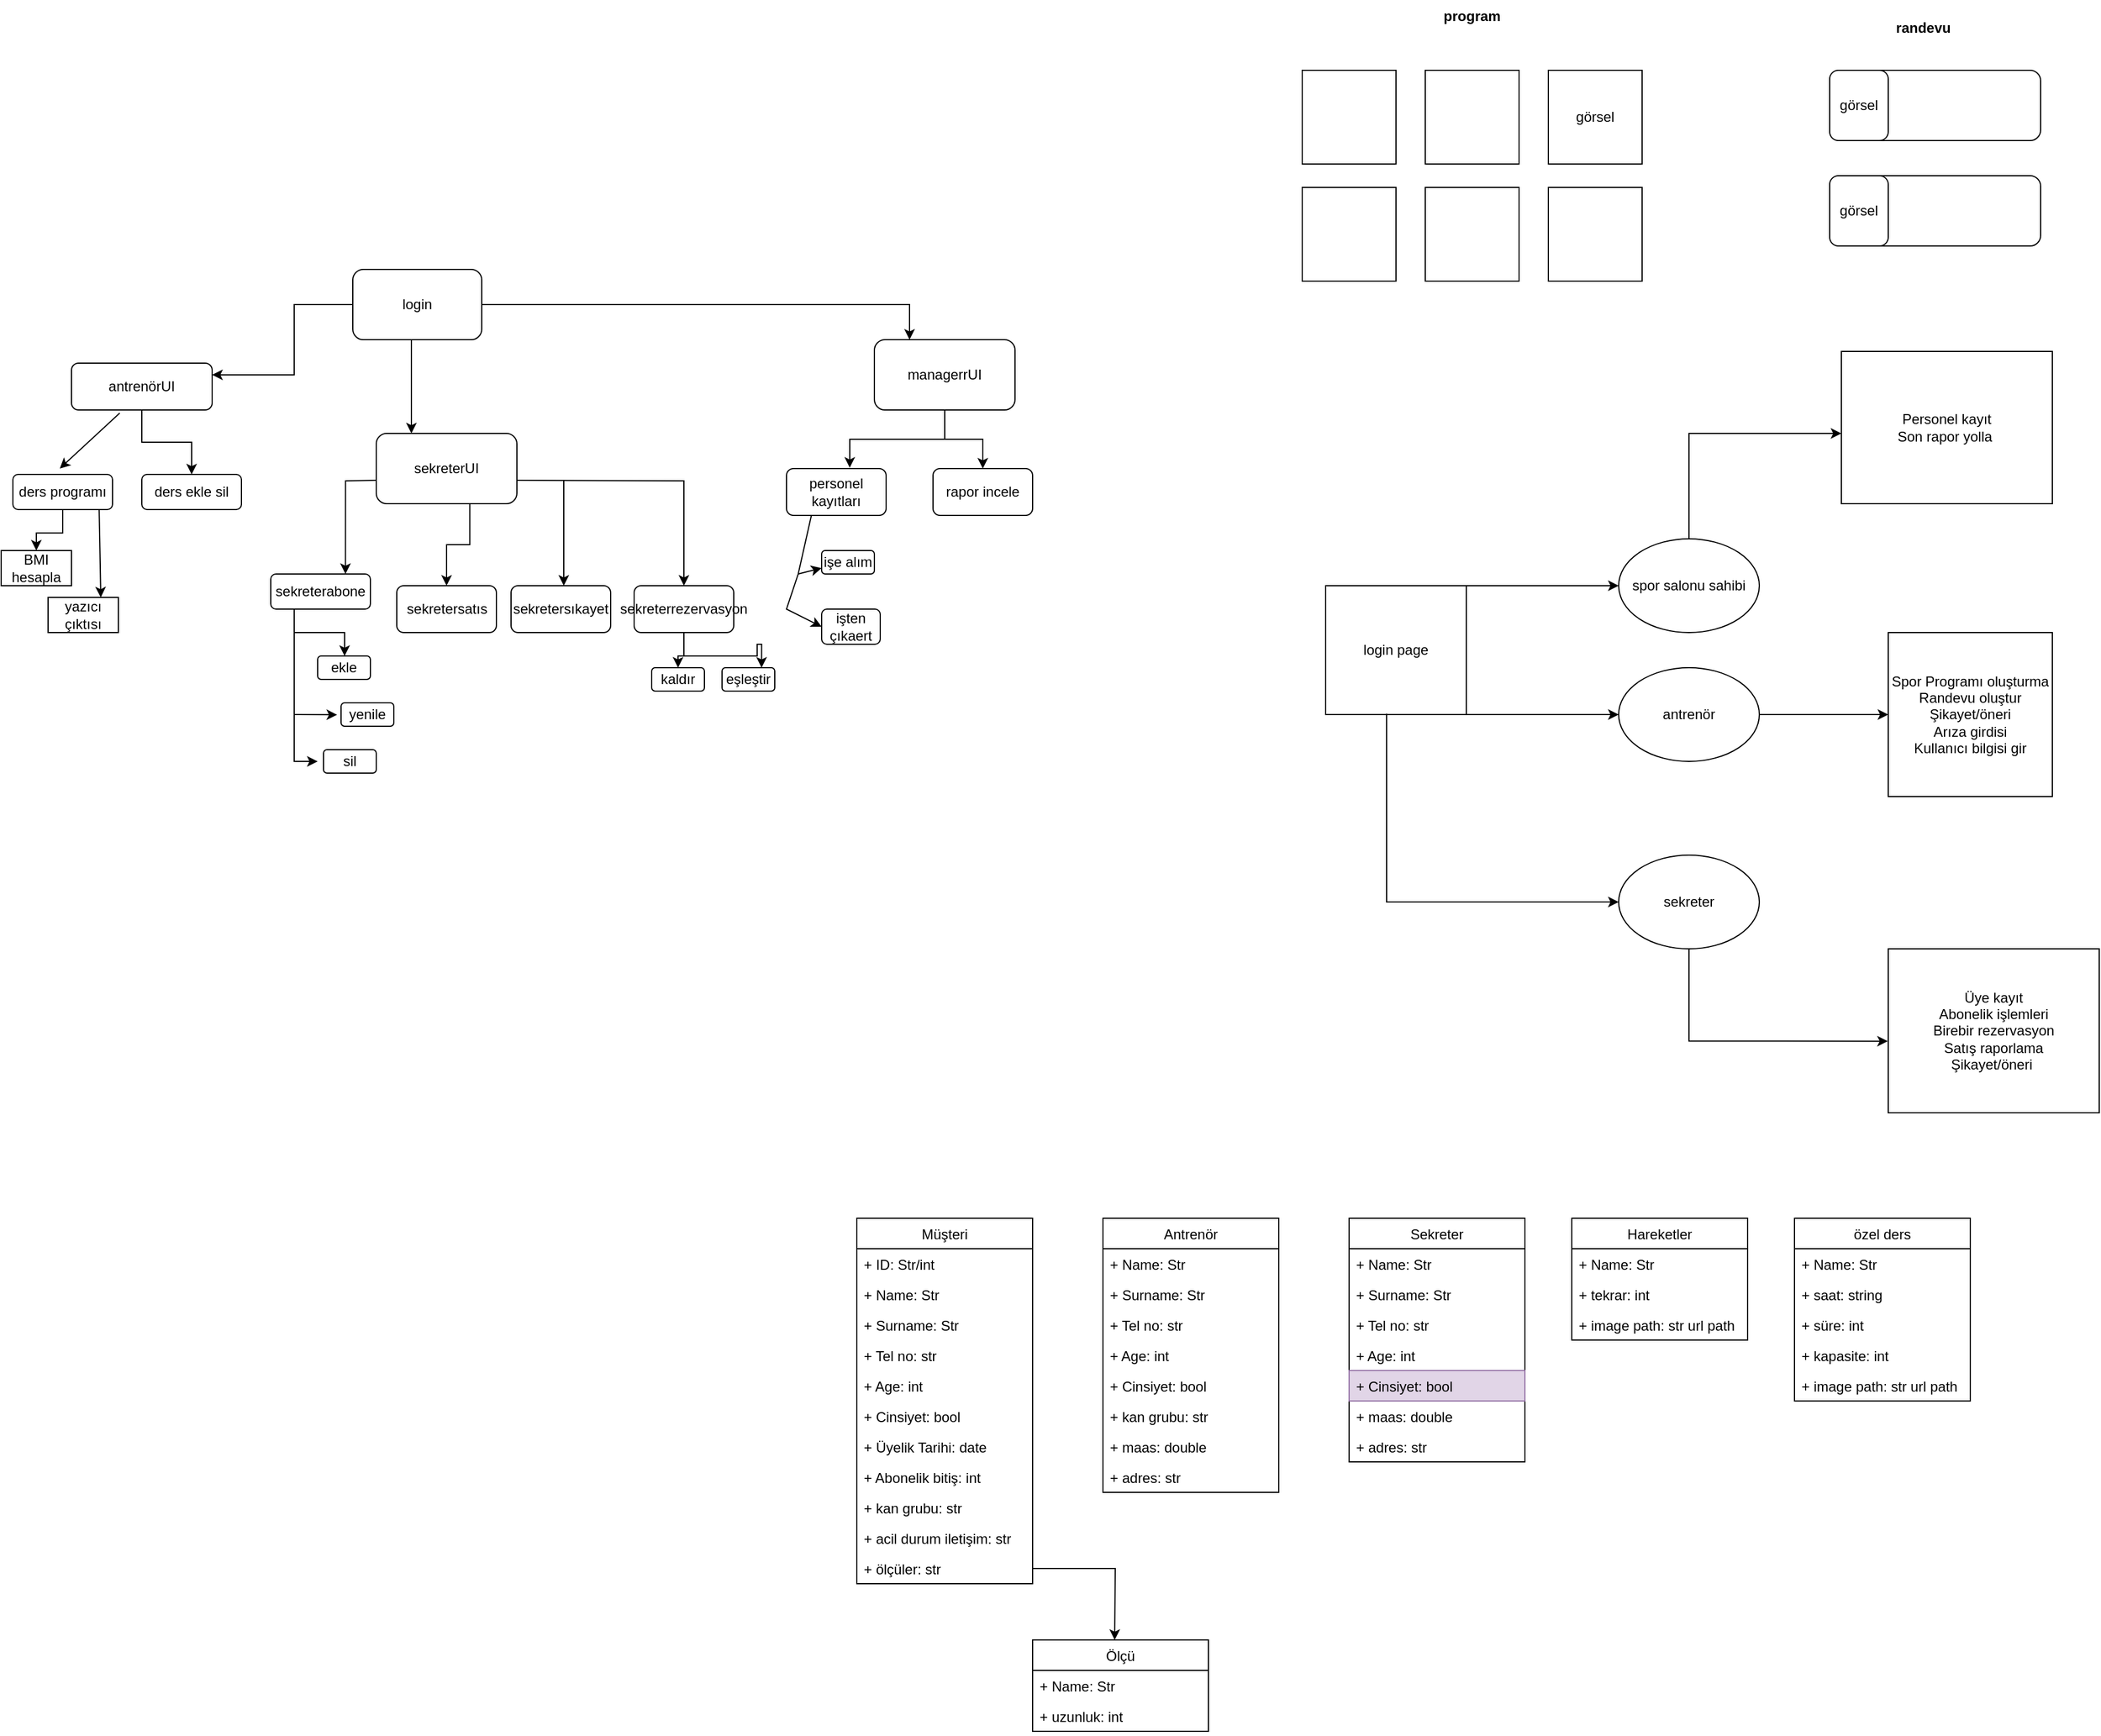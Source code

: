 <mxfile version="21.2.7" type="github">
  <diagram id="NkujWcR8n7Ybek51XI4w" name="Sayfa -1">
    <mxGraphModel dx="1850" dy="941" grid="1" gridSize="10" guides="1" tooltips="1" connect="1" arrows="1" fold="1" page="0" pageScale="1" pageWidth="1654" pageHeight="2336" math="0" shadow="0">
      <root>
        <mxCell id="0" />
        <mxCell id="1" parent="0" />
        <mxCell id="Zs0G0rEq7wxW95QwhWQh-3" style="edgeStyle=orthogonalEdgeStyle;rounded=0;orthogonalLoop=1;jettySize=auto;html=1;" parent="1" source="Zs0G0rEq7wxW95QwhWQh-2" target="Zs0G0rEq7wxW95QwhWQh-4" edge="1">
          <mxGeometry relative="1" as="geometry">
            <mxPoint x="620" y="150" as="targetPoint" />
            <Array as="points">
              <mxPoint x="580" y="150" />
              <mxPoint x="580" y="150" />
            </Array>
          </mxGeometry>
        </mxCell>
        <mxCell id="Zs0G0rEq7wxW95QwhWQh-5" style="edgeStyle=orthogonalEdgeStyle;rounded=0;orthogonalLoop=1;jettySize=auto;html=1;" parent="1" source="Zs0G0rEq7wxW95QwhWQh-2" target="Zs0G0rEq7wxW95QwhWQh-6" edge="1">
          <mxGeometry relative="1" as="geometry">
            <mxPoint x="660" y="230" as="targetPoint" />
            <Array as="points">
              <mxPoint x="610" y="260" />
              <mxPoint x="610" y="260" />
            </Array>
          </mxGeometry>
        </mxCell>
        <mxCell id="Zs0G0rEq7wxW95QwhWQh-2" value="login page" style="rounded=0;whiteSpace=wrap;html=1;" parent="1" vertex="1">
          <mxGeometry x="410" y="150" width="120" height="110" as="geometry" />
        </mxCell>
        <mxCell id="Zs0G0rEq7wxW95QwhWQh-8" style="edgeStyle=orthogonalEdgeStyle;rounded=0;orthogonalLoop=1;jettySize=auto;html=1;" parent="1" source="Zs0G0rEq7wxW95QwhWQh-4" target="Zs0G0rEq7wxW95QwhWQh-7" edge="1">
          <mxGeometry relative="1" as="geometry">
            <Array as="points">
              <mxPoint x="720" y="20" />
            </Array>
          </mxGeometry>
        </mxCell>
        <mxCell id="Zs0G0rEq7wxW95QwhWQh-4" value="spor salonu sahibi" style="ellipse;whiteSpace=wrap;html=1;" parent="1" vertex="1">
          <mxGeometry x="660" y="110" width="120" height="80" as="geometry" />
        </mxCell>
        <mxCell id="Zs0G0rEq7wxW95QwhWQh-14" style="edgeStyle=orthogonalEdgeStyle;rounded=0;orthogonalLoop=1;jettySize=auto;html=1;" parent="1" source="Zs0G0rEq7wxW95QwhWQh-6" target="Zs0G0rEq7wxW95QwhWQh-15" edge="1">
          <mxGeometry relative="1" as="geometry">
            <mxPoint x="850" y="260.0" as="targetPoint" />
          </mxGeometry>
        </mxCell>
        <mxCell id="Zs0G0rEq7wxW95QwhWQh-6" value="antrenör" style="ellipse;whiteSpace=wrap;html=1;" parent="1" vertex="1">
          <mxGeometry x="660" y="220" width="120" height="80" as="geometry" />
        </mxCell>
        <mxCell id="Zs0G0rEq7wxW95QwhWQh-7" value="Personel kayıt&lt;br&gt;Son rapor yolla&amp;nbsp;" style="rounded=0;whiteSpace=wrap;html=1;" parent="1" vertex="1">
          <mxGeometry x="850" y="-50" width="180" height="130" as="geometry" />
        </mxCell>
        <mxCell id="Zs0G0rEq7wxW95QwhWQh-9" value="" style="endArrow=classic;html=1;rounded=0;exitX=0.433;exitY=0.993;exitDx=0;exitDy=0;exitPerimeter=0;entryX=0;entryY=0.5;entryDx=0;entryDy=0;" parent="1" source="Zs0G0rEq7wxW95QwhWQh-2" target="Zs0G0rEq7wxW95QwhWQh-10" edge="1">
          <mxGeometry width="50" height="50" relative="1" as="geometry">
            <mxPoint x="600" y="260" as="sourcePoint" />
            <mxPoint x="660" y="360" as="targetPoint" />
            <Array as="points">
              <mxPoint x="462" y="360" />
              <mxPoint x="462" y="420" />
            </Array>
          </mxGeometry>
        </mxCell>
        <mxCell id="Zs0G0rEq7wxW95QwhWQh-13" style="edgeStyle=orthogonalEdgeStyle;rounded=0;orthogonalLoop=1;jettySize=auto;html=1;entryX=-0.002;entryY=0.563;entryDx=0;entryDy=0;entryPerimeter=0;" parent="1" source="Zs0G0rEq7wxW95QwhWQh-10" target="Zs0G0rEq7wxW95QwhWQh-12" edge="1">
          <mxGeometry relative="1" as="geometry">
            <Array as="points">
              <mxPoint x="720" y="539" />
            </Array>
          </mxGeometry>
        </mxCell>
        <mxCell id="Zs0G0rEq7wxW95QwhWQh-10" value="sekreter" style="ellipse;whiteSpace=wrap;html=1;" parent="1" vertex="1">
          <mxGeometry x="660" y="380" width="120" height="80" as="geometry" />
        </mxCell>
        <mxCell id="Zs0G0rEq7wxW95QwhWQh-12" value="Üye kayıt&lt;br&gt;Abonelik işlemleri&lt;br&gt;Birebir rezervasyon&lt;br&gt;Satış raporlama&lt;br&gt;Şikayet/öneri&amp;nbsp;" style="rounded=0;whiteSpace=wrap;html=1;" parent="1" vertex="1">
          <mxGeometry x="890" y="460" width="180" height="140" as="geometry" />
        </mxCell>
        <mxCell id="Zs0G0rEq7wxW95QwhWQh-15" value="Spor Programı oluşturma&lt;br&gt;Randevu oluştur&lt;br&gt;Şikayet/öneri&lt;br&gt;Arıza girdisi&lt;br&gt;Kullanıcı bilgisi gir" style="whiteSpace=wrap;html=1;aspect=fixed;" parent="1" vertex="1">
          <mxGeometry x="890" y="190" width="140" height="140" as="geometry" />
        </mxCell>
        <mxCell id="Zs0G0rEq7wxW95QwhWQh-16" value="Müşteri" style="swimlane;fontStyle=0;childLayout=stackLayout;horizontal=1;startSize=26;fillColor=none;horizontalStack=0;resizeParent=1;resizeParentMax=0;resizeLast=0;collapsible=1;marginBottom=0;" parent="1" vertex="1">
          <mxGeometry x="10" y="690" width="150" height="312" as="geometry">
            <mxRectangle x="10" y="690" width="70" height="26" as="alternateBounds" />
          </mxGeometry>
        </mxCell>
        <mxCell id="Zs0G0rEq7wxW95QwhWQh-17" value="+ ID: Str/int" style="text;strokeColor=none;fillColor=none;align=left;verticalAlign=top;spacingLeft=4;spacingRight=4;overflow=hidden;rotatable=0;points=[[0,0.5],[1,0.5]];portConstraint=eastwest;" parent="Zs0G0rEq7wxW95QwhWQh-16" vertex="1">
          <mxGeometry y="26" width="150" height="26" as="geometry" />
        </mxCell>
        <mxCell id="Zs0G0rEq7wxW95QwhWQh-43" value="+ Name: Str" style="text;strokeColor=none;fillColor=none;align=left;verticalAlign=top;spacingLeft=4;spacingRight=4;overflow=hidden;rotatable=0;points=[[0,0.5],[1,0.5]];portConstraint=eastwest;" parent="Zs0G0rEq7wxW95QwhWQh-16" vertex="1">
          <mxGeometry y="52" width="150" height="26" as="geometry" />
        </mxCell>
        <mxCell id="Zs0G0rEq7wxW95QwhWQh-18" value="+ Surname: Str" style="text;strokeColor=none;fillColor=none;align=left;verticalAlign=top;spacingLeft=4;spacingRight=4;overflow=hidden;rotatable=0;points=[[0,0.5],[1,0.5]];portConstraint=eastwest;" parent="Zs0G0rEq7wxW95QwhWQh-16" vertex="1">
          <mxGeometry y="78" width="150" height="26" as="geometry" />
        </mxCell>
        <mxCell id="Zs0G0rEq7wxW95QwhWQh-27" value="+ Tel no: str" style="text;strokeColor=none;fillColor=none;align=left;verticalAlign=top;spacingLeft=4;spacingRight=4;overflow=hidden;rotatable=0;points=[[0,0.5],[1,0.5]];portConstraint=eastwest;" parent="Zs0G0rEq7wxW95QwhWQh-16" vertex="1">
          <mxGeometry y="104" width="150" height="26" as="geometry" />
        </mxCell>
        <mxCell id="Zs0G0rEq7wxW95QwhWQh-19" value="+ Age: int" style="text;strokeColor=none;fillColor=none;align=left;verticalAlign=top;spacingLeft=4;spacingRight=4;overflow=hidden;rotatable=0;points=[[0,0.5],[1,0.5]];portConstraint=eastwest;" parent="Zs0G0rEq7wxW95QwhWQh-16" vertex="1">
          <mxGeometry y="130" width="150" height="26" as="geometry" />
        </mxCell>
        <mxCell id="Zs0G0rEq7wxW95QwhWQh-20" value="+ Cinsiyet: bool" style="text;strokeColor=none;fillColor=none;align=left;verticalAlign=top;spacingLeft=4;spacingRight=4;overflow=hidden;rotatable=0;points=[[0,0.5],[1,0.5]];portConstraint=eastwest;" parent="Zs0G0rEq7wxW95QwhWQh-16" vertex="1">
          <mxGeometry y="156" width="150" height="26" as="geometry" />
        </mxCell>
        <mxCell id="Zs0G0rEq7wxW95QwhWQh-21" value="+ Üyelik Tarihi: date" style="text;strokeColor=none;fillColor=none;align=left;verticalAlign=top;spacingLeft=4;spacingRight=4;overflow=hidden;rotatable=0;points=[[0,0.5],[1,0.5]];portConstraint=eastwest;" parent="Zs0G0rEq7wxW95QwhWQh-16" vertex="1">
          <mxGeometry y="182" width="150" height="26" as="geometry" />
        </mxCell>
        <mxCell id="Zs0G0rEq7wxW95QwhWQh-22" value="+ Abonelik bitiş: int" style="text;strokeColor=none;fillColor=none;align=left;verticalAlign=top;spacingLeft=4;spacingRight=4;overflow=hidden;rotatable=0;points=[[0,0.5],[1,0.5]];portConstraint=eastwest;" parent="Zs0G0rEq7wxW95QwhWQh-16" vertex="1">
          <mxGeometry y="208" width="150" height="26" as="geometry" />
        </mxCell>
        <mxCell id="Zs0G0rEq7wxW95QwhWQh-23" value="+ kan grubu: str" style="text;strokeColor=none;fillColor=none;align=left;verticalAlign=top;spacingLeft=4;spacingRight=4;overflow=hidden;rotatable=0;points=[[0,0.5],[1,0.5]];portConstraint=eastwest;" parent="Zs0G0rEq7wxW95QwhWQh-16" vertex="1">
          <mxGeometry y="234" width="150" height="26" as="geometry" />
        </mxCell>
        <mxCell id="Zs0G0rEq7wxW95QwhWQh-25" value="+ acil durum iletişim: str" style="text;strokeColor=none;fillColor=none;align=left;verticalAlign=top;spacingLeft=4;spacingRight=4;overflow=hidden;rotatable=0;points=[[0,0.5],[1,0.5]];portConstraint=eastwest;" parent="Zs0G0rEq7wxW95QwhWQh-16" vertex="1">
          <mxGeometry y="260" width="150" height="26" as="geometry" />
        </mxCell>
        <mxCell id="Zs0G0rEq7wxW95QwhWQh-26" value="+ ölçüler: str" style="text;strokeColor=none;fillColor=none;align=left;verticalAlign=top;spacingLeft=4;spacingRight=4;overflow=hidden;rotatable=0;points=[[0,0.5],[1,0.5]];portConstraint=eastwest;" parent="Zs0G0rEq7wxW95QwhWQh-16" vertex="1">
          <mxGeometry y="286" width="150" height="26" as="geometry" />
        </mxCell>
        <mxCell id="Zs0G0rEq7wxW95QwhWQh-29" value="Antrenör" style="swimlane;fontStyle=0;childLayout=stackLayout;horizontal=1;startSize=26;fillColor=none;horizontalStack=0;resizeParent=1;resizeParentMax=0;resizeLast=0;collapsible=1;marginBottom=0;" parent="1" vertex="1">
          <mxGeometry x="220" y="690" width="150" height="234" as="geometry">
            <mxRectangle x="10" y="690" width="70" height="26" as="alternateBounds" />
          </mxGeometry>
        </mxCell>
        <mxCell id="Zs0G0rEq7wxW95QwhWQh-30" value="+ Name: Str" style="text;strokeColor=none;fillColor=none;align=left;verticalAlign=top;spacingLeft=4;spacingRight=4;overflow=hidden;rotatable=0;points=[[0,0.5],[1,0.5]];portConstraint=eastwest;" parent="Zs0G0rEq7wxW95QwhWQh-29" vertex="1">
          <mxGeometry y="26" width="150" height="26" as="geometry" />
        </mxCell>
        <mxCell id="Zs0G0rEq7wxW95QwhWQh-31" value="+ Surname: Str" style="text;strokeColor=none;fillColor=none;align=left;verticalAlign=top;spacingLeft=4;spacingRight=4;overflow=hidden;rotatable=0;points=[[0,0.5],[1,0.5]];portConstraint=eastwest;" parent="Zs0G0rEq7wxW95QwhWQh-29" vertex="1">
          <mxGeometry y="52" width="150" height="26" as="geometry" />
        </mxCell>
        <mxCell id="Zs0G0rEq7wxW95QwhWQh-32" value="+ Tel no: str" style="text;strokeColor=none;fillColor=none;align=left;verticalAlign=top;spacingLeft=4;spacingRight=4;overflow=hidden;rotatable=0;points=[[0,0.5],[1,0.5]];portConstraint=eastwest;" parent="Zs0G0rEq7wxW95QwhWQh-29" vertex="1">
          <mxGeometry y="78" width="150" height="26" as="geometry" />
        </mxCell>
        <mxCell id="Zs0G0rEq7wxW95QwhWQh-33" value="+ Age: int" style="text;strokeColor=none;fillColor=none;align=left;verticalAlign=top;spacingLeft=4;spacingRight=4;overflow=hidden;rotatable=0;points=[[0,0.5],[1,0.5]];portConstraint=eastwest;" parent="Zs0G0rEq7wxW95QwhWQh-29" vertex="1">
          <mxGeometry y="104" width="150" height="26" as="geometry" />
        </mxCell>
        <mxCell id="Zs0G0rEq7wxW95QwhWQh-34" value="+ Cinsiyet: bool" style="text;strokeColor=none;fillColor=none;align=left;verticalAlign=top;spacingLeft=4;spacingRight=4;overflow=hidden;rotatable=0;points=[[0,0.5],[1,0.5]];portConstraint=eastwest;" parent="Zs0G0rEq7wxW95QwhWQh-29" vertex="1">
          <mxGeometry y="130" width="150" height="26" as="geometry" />
        </mxCell>
        <mxCell id="Zs0G0rEq7wxW95QwhWQh-37" value="+ kan grubu: str" style="text;strokeColor=none;fillColor=none;align=left;verticalAlign=top;spacingLeft=4;spacingRight=4;overflow=hidden;rotatable=0;points=[[0,0.5],[1,0.5]];portConstraint=eastwest;" parent="Zs0G0rEq7wxW95QwhWQh-29" vertex="1">
          <mxGeometry y="156" width="150" height="26" as="geometry" />
        </mxCell>
        <mxCell id="Zs0G0rEq7wxW95QwhWQh-40" value="+ maas: double" style="text;strokeColor=none;fillColor=none;align=left;verticalAlign=top;spacingLeft=4;spacingRight=4;overflow=hidden;rotatable=0;points=[[0,0.5],[1,0.5]];portConstraint=eastwest;" parent="Zs0G0rEq7wxW95QwhWQh-29" vertex="1">
          <mxGeometry y="182" width="150" height="26" as="geometry" />
        </mxCell>
        <mxCell id="Zs0G0rEq7wxW95QwhWQh-41" value="+ adres: str" style="text;strokeColor=none;fillColor=none;align=left;verticalAlign=top;spacingLeft=4;spacingRight=4;overflow=hidden;rotatable=0;points=[[0,0.5],[1,0.5]];portConstraint=eastwest;" parent="Zs0G0rEq7wxW95QwhWQh-29" vertex="1">
          <mxGeometry y="208" width="150" height="26" as="geometry" />
        </mxCell>
        <mxCell id="Zs0G0rEq7wxW95QwhWQh-44" value="Sekreter" style="swimlane;fontStyle=0;childLayout=stackLayout;horizontal=1;startSize=26;fillColor=none;horizontalStack=0;resizeParent=1;resizeParentMax=0;resizeLast=0;collapsible=1;marginBottom=0;" parent="1" vertex="1">
          <mxGeometry x="430" y="690" width="150" height="208" as="geometry">
            <mxRectangle x="10" y="690" width="70" height="26" as="alternateBounds" />
          </mxGeometry>
        </mxCell>
        <mxCell id="Zs0G0rEq7wxW95QwhWQh-45" value="+ Name: Str" style="text;strokeColor=none;fillColor=none;align=left;verticalAlign=top;spacingLeft=4;spacingRight=4;overflow=hidden;rotatable=0;points=[[0,0.5],[1,0.5]];portConstraint=eastwest;" parent="Zs0G0rEq7wxW95QwhWQh-44" vertex="1">
          <mxGeometry y="26" width="150" height="26" as="geometry" />
        </mxCell>
        <mxCell id="Zs0G0rEq7wxW95QwhWQh-46" value="+ Surname: Str" style="text;strokeColor=none;fillColor=none;align=left;verticalAlign=top;spacingLeft=4;spacingRight=4;overflow=hidden;rotatable=0;points=[[0,0.5],[1,0.5]];portConstraint=eastwest;" parent="Zs0G0rEq7wxW95QwhWQh-44" vertex="1">
          <mxGeometry y="52" width="150" height="26" as="geometry" />
        </mxCell>
        <mxCell id="Zs0G0rEq7wxW95QwhWQh-47" value="+ Tel no: str" style="text;strokeColor=none;fillColor=none;align=left;verticalAlign=top;spacingLeft=4;spacingRight=4;overflow=hidden;rotatable=0;points=[[0,0.5],[1,0.5]];portConstraint=eastwest;" parent="Zs0G0rEq7wxW95QwhWQh-44" vertex="1">
          <mxGeometry y="78" width="150" height="26" as="geometry" />
        </mxCell>
        <mxCell id="Zs0G0rEq7wxW95QwhWQh-48" value="+ Age: int" style="text;strokeColor=none;fillColor=none;align=left;verticalAlign=top;spacingLeft=4;spacingRight=4;overflow=hidden;rotatable=0;points=[[0,0.5],[1,0.5]];portConstraint=eastwest;" parent="Zs0G0rEq7wxW95QwhWQh-44" vertex="1">
          <mxGeometry y="104" width="150" height="26" as="geometry" />
        </mxCell>
        <mxCell id="Zs0G0rEq7wxW95QwhWQh-49" value="+ Cinsiyet: bool" style="text;strokeColor=#9673a6;fillColor=#e1d5e7;align=left;verticalAlign=top;spacingLeft=4;spacingRight=4;overflow=hidden;rotatable=0;points=[[0,0.5],[1,0.5]];portConstraint=eastwest;" parent="Zs0G0rEq7wxW95QwhWQh-44" vertex="1">
          <mxGeometry y="130" width="150" height="26" as="geometry" />
        </mxCell>
        <mxCell id="Zs0G0rEq7wxW95QwhWQh-51" value="+ maas: double" style="text;strokeColor=none;fillColor=none;align=left;verticalAlign=top;spacingLeft=4;spacingRight=4;overflow=hidden;rotatable=0;points=[[0,0.5],[1,0.5]];portConstraint=eastwest;" parent="Zs0G0rEq7wxW95QwhWQh-44" vertex="1">
          <mxGeometry y="156" width="150" height="26" as="geometry" />
        </mxCell>
        <mxCell id="Zs0G0rEq7wxW95QwhWQh-52" value="+ adres: str" style="text;strokeColor=none;fillColor=none;align=left;verticalAlign=top;spacingLeft=4;spacingRight=4;overflow=hidden;rotatable=0;points=[[0,0.5],[1,0.5]];portConstraint=eastwest;" parent="Zs0G0rEq7wxW95QwhWQh-44" vertex="1">
          <mxGeometry y="182" width="150" height="26" as="geometry" />
        </mxCell>
        <mxCell id="Zs0G0rEq7wxW95QwhWQh-54" value="Hareketler" style="swimlane;fontStyle=0;childLayout=stackLayout;horizontal=1;startSize=26;fillColor=none;horizontalStack=0;resizeParent=1;resizeParentMax=0;resizeLast=0;collapsible=1;marginBottom=0;" parent="1" vertex="1">
          <mxGeometry x="620" y="690" width="150" height="104" as="geometry">
            <mxRectangle x="10" y="690" width="70" height="26" as="alternateBounds" />
          </mxGeometry>
        </mxCell>
        <mxCell id="Zs0G0rEq7wxW95QwhWQh-55" value="+ Name: Str" style="text;strokeColor=none;fillColor=none;align=left;verticalAlign=top;spacingLeft=4;spacingRight=4;overflow=hidden;rotatable=0;points=[[0,0.5],[1,0.5]];portConstraint=eastwest;" parent="Zs0G0rEq7wxW95QwhWQh-54" vertex="1">
          <mxGeometry y="26" width="150" height="26" as="geometry" />
        </mxCell>
        <mxCell id="Zs0G0rEq7wxW95QwhWQh-61" value="+ tekrar: int" style="text;strokeColor=none;fillColor=none;align=left;verticalAlign=top;spacingLeft=4;spacingRight=4;overflow=hidden;rotatable=0;points=[[0,0.5],[1,0.5]];portConstraint=eastwest;" parent="Zs0G0rEq7wxW95QwhWQh-54" vertex="1">
          <mxGeometry y="52" width="150" height="26" as="geometry" />
        </mxCell>
        <mxCell id="Zs0G0rEq7wxW95QwhWQh-66" value="+ image path: str url path" style="text;strokeColor=none;fillColor=none;align=left;verticalAlign=top;spacingLeft=4;spacingRight=4;overflow=hidden;rotatable=0;points=[[0,0.5],[1,0.5]];portConstraint=eastwest;" parent="Zs0G0rEq7wxW95QwhWQh-54" vertex="1">
          <mxGeometry y="78" width="150" height="26" as="geometry" />
        </mxCell>
        <mxCell id="Zs0G0rEq7wxW95QwhWQh-62" value="" style="whiteSpace=wrap;html=1;aspect=fixed;" parent="1" vertex="1">
          <mxGeometry x="390" y="-290" width="80" height="80" as="geometry" />
        </mxCell>
        <mxCell id="Zs0G0rEq7wxW95QwhWQh-63" value="" style="whiteSpace=wrap;html=1;aspect=fixed;" parent="1" vertex="1">
          <mxGeometry x="390" y="-190" width="80" height="80" as="geometry" />
        </mxCell>
        <mxCell id="Zs0G0rEq7wxW95QwhWQh-64" value="görsel" style="whiteSpace=wrap;html=1;aspect=fixed;" parent="1" vertex="1">
          <mxGeometry x="600" y="-290" width="80" height="80" as="geometry" />
        </mxCell>
        <mxCell id="Zs0G0rEq7wxW95QwhWQh-65" value="" style="whiteSpace=wrap;html=1;aspect=fixed;" parent="1" vertex="1">
          <mxGeometry x="495" y="-290" width="80" height="80" as="geometry" />
        </mxCell>
        <mxCell id="Zs0G0rEq7wxW95QwhWQh-67" value="özel ders" style="swimlane;fontStyle=0;childLayout=stackLayout;horizontal=1;startSize=26;fillColor=none;horizontalStack=0;resizeParent=1;resizeParentMax=0;resizeLast=0;collapsible=1;marginBottom=0;" parent="1" vertex="1">
          <mxGeometry x="810" y="690" width="150" height="156" as="geometry">
            <mxRectangle x="10" y="690" width="70" height="26" as="alternateBounds" />
          </mxGeometry>
        </mxCell>
        <mxCell id="Zs0G0rEq7wxW95QwhWQh-68" value="+ Name: Str" style="text;strokeColor=none;fillColor=none;align=left;verticalAlign=top;spacingLeft=4;spacingRight=4;overflow=hidden;rotatable=0;points=[[0,0.5],[1,0.5]];portConstraint=eastwest;" parent="Zs0G0rEq7wxW95QwhWQh-67" vertex="1">
          <mxGeometry y="26" width="150" height="26" as="geometry" />
        </mxCell>
        <mxCell id="Zs0G0rEq7wxW95QwhWQh-69" value="+ saat: string" style="text;strokeColor=none;fillColor=none;align=left;verticalAlign=top;spacingLeft=4;spacingRight=4;overflow=hidden;rotatable=0;points=[[0,0.5],[1,0.5]];portConstraint=eastwest;" parent="Zs0G0rEq7wxW95QwhWQh-67" vertex="1">
          <mxGeometry y="52" width="150" height="26" as="geometry" />
        </mxCell>
        <mxCell id="Zs0G0rEq7wxW95QwhWQh-72" value="+ süre: int" style="text;strokeColor=none;fillColor=none;align=left;verticalAlign=top;spacingLeft=4;spacingRight=4;overflow=hidden;rotatable=0;points=[[0,0.5],[1,0.5]];portConstraint=eastwest;" parent="Zs0G0rEq7wxW95QwhWQh-67" vertex="1">
          <mxGeometry y="78" width="150" height="26" as="geometry" />
        </mxCell>
        <mxCell id="Zs0G0rEq7wxW95QwhWQh-71" value="+ kapasite: int" style="text;strokeColor=none;fillColor=none;align=left;verticalAlign=top;spacingLeft=4;spacingRight=4;overflow=hidden;rotatable=0;points=[[0,0.5],[1,0.5]];portConstraint=eastwest;" parent="Zs0G0rEq7wxW95QwhWQh-67" vertex="1">
          <mxGeometry y="104" width="150" height="26" as="geometry" />
        </mxCell>
        <mxCell id="Zs0G0rEq7wxW95QwhWQh-73" value="+ image path: str url path" style="text;strokeColor=none;fillColor=none;align=left;verticalAlign=top;spacingLeft=4;spacingRight=4;overflow=hidden;rotatable=0;points=[[0,0.5],[1,0.5]];portConstraint=eastwest;" parent="Zs0G0rEq7wxW95QwhWQh-67" vertex="1">
          <mxGeometry y="130" width="150" height="26" as="geometry" />
        </mxCell>
        <mxCell id="Zs0G0rEq7wxW95QwhWQh-74" value="" style="rounded=1;whiteSpace=wrap;html=1;" parent="1" vertex="1">
          <mxGeometry x="840" y="-290" width="180" height="60" as="geometry" />
        </mxCell>
        <mxCell id="Zs0G0rEq7wxW95QwhWQh-75" value="görsel" style="rounded=1;whiteSpace=wrap;html=1;" parent="1" vertex="1">
          <mxGeometry x="840" y="-290" width="50" height="60" as="geometry" />
        </mxCell>
        <mxCell id="Zs0G0rEq7wxW95QwhWQh-76" style="edgeStyle=orthogonalEdgeStyle;rounded=0;orthogonalLoop=1;jettySize=auto;html=1;" parent="1" source="Zs0G0rEq7wxW95QwhWQh-26" edge="1">
          <mxGeometry relative="1" as="geometry">
            <mxPoint x="230" y="1050.0" as="targetPoint" />
          </mxGeometry>
        </mxCell>
        <mxCell id="Zs0G0rEq7wxW95QwhWQh-77" value="Ölçü" style="swimlane;fontStyle=0;childLayout=stackLayout;horizontal=1;startSize=26;fillColor=none;horizontalStack=0;resizeParent=1;resizeParentMax=0;resizeLast=0;collapsible=1;marginBottom=0;" parent="1" vertex="1">
          <mxGeometry x="160" y="1050" width="150" height="78" as="geometry">
            <mxRectangle x="10" y="690" width="70" height="26" as="alternateBounds" />
          </mxGeometry>
        </mxCell>
        <mxCell id="Zs0G0rEq7wxW95QwhWQh-78" value="+ Name: Str" style="text;strokeColor=none;fillColor=none;align=left;verticalAlign=top;spacingLeft=4;spacingRight=4;overflow=hidden;rotatable=0;points=[[0,0.5],[1,0.5]];portConstraint=eastwest;" parent="Zs0G0rEq7wxW95QwhWQh-77" vertex="1">
          <mxGeometry y="26" width="150" height="26" as="geometry" />
        </mxCell>
        <mxCell id="Zs0G0rEq7wxW95QwhWQh-79" value="+ uzunluk: int" style="text;strokeColor=none;fillColor=none;align=left;verticalAlign=top;spacingLeft=4;spacingRight=4;overflow=hidden;rotatable=0;points=[[0,0.5],[1,0.5]];portConstraint=eastwest;" parent="Zs0G0rEq7wxW95QwhWQh-77" vertex="1">
          <mxGeometry y="52" width="150" height="26" as="geometry" />
        </mxCell>
        <mxCell id="Zs0G0rEq7wxW95QwhWQh-81" value="" style="whiteSpace=wrap;html=1;aspect=fixed;" parent="1" vertex="1">
          <mxGeometry x="495" y="-190" width="80" height="80" as="geometry" />
        </mxCell>
        <mxCell id="Zs0G0rEq7wxW95QwhWQh-82" value="" style="whiteSpace=wrap;html=1;aspect=fixed;" parent="1" vertex="1">
          <mxGeometry x="600" y="-190" width="80" height="80" as="geometry" />
        </mxCell>
        <mxCell id="Zs0G0rEq7wxW95QwhWQh-85" value="" style="rounded=1;whiteSpace=wrap;html=1;" parent="1" vertex="1">
          <mxGeometry x="840" y="-200" width="180" height="60" as="geometry" />
        </mxCell>
        <mxCell id="Zs0G0rEq7wxW95QwhWQh-86" value="görsel" style="rounded=1;whiteSpace=wrap;html=1;" parent="1" vertex="1">
          <mxGeometry x="840" y="-200" width="50" height="60" as="geometry" />
        </mxCell>
        <mxCell id="Zs0G0rEq7wxW95QwhWQh-87" value="program" style="text;align=center;fontStyle=1;verticalAlign=middle;spacingLeft=3;spacingRight=3;strokeColor=none;rotatable=0;points=[[0,0.5],[1,0.5]];portConstraint=eastwest;" parent="1" vertex="1">
          <mxGeometry x="495" y="-350" width="80" height="26" as="geometry" />
        </mxCell>
        <mxCell id="Zs0G0rEq7wxW95QwhWQh-88" value="randevu" style="text;align=center;fontStyle=1;verticalAlign=middle;spacingLeft=3;spacingRight=3;strokeColor=none;rotatable=0;points=[[0,0.5],[1,0.5]];portConstraint=eastwest;" parent="1" vertex="1">
          <mxGeometry x="880" y="-340" width="80" height="26" as="geometry" />
        </mxCell>
        <mxCell id="o3xAihx_57rQ8wKP2VKn-8" style="edgeStyle=orthogonalEdgeStyle;rounded=0;orthogonalLoop=1;jettySize=auto;html=1;entryX=1;entryY=0.25;entryDx=0;entryDy=0;" parent="1" source="o3xAihx_57rQ8wKP2VKn-1" target="o3xAihx_57rQ8wKP2VKn-2" edge="1">
          <mxGeometry relative="1" as="geometry">
            <Array as="points">
              <mxPoint x="-470" y="-90" />
              <mxPoint x="-470" y="-30" />
            </Array>
          </mxGeometry>
        </mxCell>
        <mxCell id="o3xAihx_57rQ8wKP2VKn-9" style="edgeStyle=orthogonalEdgeStyle;rounded=0;orthogonalLoop=1;jettySize=auto;html=1;entryX=0.25;entryY=0;entryDx=0;entryDy=0;" parent="1" source="o3xAihx_57rQ8wKP2VKn-1" target="o3xAihx_57rQ8wKP2VKn-4" edge="1">
          <mxGeometry relative="1" as="geometry">
            <Array as="points">
              <mxPoint x="-370" y="-30" />
              <mxPoint x="-370" y="-30" />
            </Array>
          </mxGeometry>
        </mxCell>
        <mxCell id="o3xAihx_57rQ8wKP2VKn-10" style="edgeStyle=orthogonalEdgeStyle;rounded=0;orthogonalLoop=1;jettySize=auto;html=1;entryX=0.25;entryY=0;entryDx=0;entryDy=0;" parent="1" source="o3xAihx_57rQ8wKP2VKn-1" target="o3xAihx_57rQ8wKP2VKn-5" edge="1">
          <mxGeometry relative="1" as="geometry" />
        </mxCell>
        <mxCell id="o3xAihx_57rQ8wKP2VKn-1" value="login" style="rounded=1;whiteSpace=wrap;html=1;" parent="1" vertex="1">
          <mxGeometry x="-420" y="-120" width="110" height="60" as="geometry" />
        </mxCell>
        <mxCell id="o3xAihx_57rQ8wKP2VKn-40" style="edgeStyle=orthogonalEdgeStyle;rounded=0;orthogonalLoop=1;jettySize=auto;html=1;entryX=0.5;entryY=0;entryDx=0;entryDy=0;" parent="1" source="o3xAihx_57rQ8wKP2VKn-2" target="o3xAihx_57rQ8wKP2VKn-38" edge="1">
          <mxGeometry relative="1" as="geometry" />
        </mxCell>
        <mxCell id="o3xAihx_57rQ8wKP2VKn-2" value="antrenörUI" style="rounded=1;whiteSpace=wrap;html=1;" parent="1" vertex="1">
          <mxGeometry x="-660" y="-40" width="120" height="40" as="geometry" />
        </mxCell>
        <mxCell id="o3xAihx_57rQ8wKP2VKn-4" value="sekreterUI" style="rounded=1;whiteSpace=wrap;html=1;" parent="1" vertex="1">
          <mxGeometry x="-400" y="20" width="120" height="60" as="geometry" />
        </mxCell>
        <mxCell id="o3xAihx_57rQ8wKP2VKn-36" style="edgeStyle=orthogonalEdgeStyle;rounded=0;orthogonalLoop=1;jettySize=auto;html=1;entryX=0.635;entryY=-0.018;entryDx=0;entryDy=0;entryPerimeter=0;" parent="1" source="o3xAihx_57rQ8wKP2VKn-5" target="o3xAihx_57rQ8wKP2VKn-32" edge="1">
          <mxGeometry relative="1" as="geometry" />
        </mxCell>
        <mxCell id="o3xAihx_57rQ8wKP2VKn-37" style="edgeStyle=orthogonalEdgeStyle;rounded=0;orthogonalLoop=1;jettySize=auto;html=1;entryX=0.5;entryY=0;entryDx=0;entryDy=0;" parent="1" source="o3xAihx_57rQ8wKP2VKn-5" target="o3xAihx_57rQ8wKP2VKn-33" edge="1">
          <mxGeometry relative="1" as="geometry" />
        </mxCell>
        <mxCell id="o3xAihx_57rQ8wKP2VKn-5" value="managerrUI" style="rounded=1;whiteSpace=wrap;html=1;" parent="1" vertex="1">
          <mxGeometry x="25" y="-60" width="120" height="60" as="geometry" />
        </mxCell>
        <mxCell id="o3xAihx_57rQ8wKP2VKn-17" style="edgeStyle=orthogonalEdgeStyle;rounded=0;orthogonalLoop=1;jettySize=auto;html=1;entryX=0.75;entryY=0;entryDx=0;entryDy=0;" parent="1" target="o3xAihx_57rQ8wKP2VKn-11" edge="1">
          <mxGeometry relative="1" as="geometry">
            <mxPoint x="-400" y="60" as="sourcePoint" />
          </mxGeometry>
        </mxCell>
        <mxCell id="o3xAihx_57rQ8wKP2VKn-18" style="edgeStyle=orthogonalEdgeStyle;rounded=0;orthogonalLoop=1;jettySize=auto;html=1;entryX=0.5;entryY=0;entryDx=0;entryDy=0;exitX=0.665;exitY=1.004;exitDx=0;exitDy=0;exitPerimeter=0;" parent="1" source="o3xAihx_57rQ8wKP2VKn-4" target="o3xAihx_57rQ8wKP2VKn-12" edge="1">
          <mxGeometry relative="1" as="geometry">
            <mxPoint x="-320" y="90" as="sourcePoint" />
          </mxGeometry>
        </mxCell>
        <mxCell id="o3xAihx_57rQ8wKP2VKn-20" style="edgeStyle=orthogonalEdgeStyle;rounded=0;orthogonalLoop=1;jettySize=auto;html=1;entryX=0.5;entryY=0;entryDx=0;entryDy=0;" parent="1" target="o3xAihx_57rQ8wKP2VKn-15" edge="1">
          <mxGeometry relative="1" as="geometry">
            <mxPoint x="-280" y="60" as="sourcePoint" />
          </mxGeometry>
        </mxCell>
        <mxCell id="o3xAihx_57rQ8wKP2VKn-27" value="" style="edgeStyle=orthogonalEdgeStyle;rounded=0;orthogonalLoop=1;jettySize=auto;html=1;exitX=0.25;exitY=1;exitDx=0;exitDy=0;" parent="1" source="o3xAihx_57rQ8wKP2VKn-11" target="o3xAihx_57rQ8wKP2VKn-26" edge="1">
          <mxGeometry relative="1" as="geometry">
            <Array as="points">
              <mxPoint x="-470" y="170" />
              <mxPoint x="-470" y="190" />
              <mxPoint x="-427" y="190" />
            </Array>
          </mxGeometry>
        </mxCell>
        <mxCell id="o3xAihx_57rQ8wKP2VKn-11" value="sekreterabone" style="rounded=1;whiteSpace=wrap;html=1;" parent="1" vertex="1">
          <mxGeometry x="-490" y="140" width="85" height="30" as="geometry" />
        </mxCell>
        <mxCell id="o3xAihx_57rQ8wKP2VKn-12" value="sekretersatıs" style="rounded=1;whiteSpace=wrap;html=1;" parent="1" vertex="1">
          <mxGeometry x="-382.5" y="150" width="85" height="40" as="geometry" />
        </mxCell>
        <mxCell id="o3xAihx_57rQ8wKP2VKn-13" value="sekretersıkayet" style="rounded=1;whiteSpace=wrap;html=1;" parent="1" vertex="1">
          <mxGeometry x="-285" y="150" width="85" height="40" as="geometry" />
        </mxCell>
        <mxCell id="o3xAihx_57rQ8wKP2VKn-24" style="edgeStyle=orthogonalEdgeStyle;rounded=0;orthogonalLoop=1;jettySize=auto;html=1;entryX=0.75;entryY=0;entryDx=0;entryDy=0;" parent="1" source="o3xAihx_57rQ8wKP2VKn-15" target="o3xAihx_57rQ8wKP2VKn-22" edge="1">
          <mxGeometry relative="1" as="geometry" />
        </mxCell>
        <mxCell id="o3xAihx_57rQ8wKP2VKn-25" style="edgeStyle=orthogonalEdgeStyle;rounded=0;orthogonalLoop=1;jettySize=auto;html=1;entryX=0.5;entryY=0;entryDx=0;entryDy=0;" parent="1" source="o3xAihx_57rQ8wKP2VKn-15" target="o3xAihx_57rQ8wKP2VKn-23" edge="1">
          <mxGeometry relative="1" as="geometry" />
        </mxCell>
        <mxCell id="o3xAihx_57rQ8wKP2VKn-15" value="sekreterrezervasyon" style="rounded=1;whiteSpace=wrap;html=1;" parent="1" vertex="1">
          <mxGeometry x="-180" y="150" width="85" height="40" as="geometry" />
        </mxCell>
        <mxCell id="o3xAihx_57rQ8wKP2VKn-22" value="eşleştir" style="rounded=1;whiteSpace=wrap;html=1;" parent="1" vertex="1">
          <mxGeometry x="-105" y="220" width="45" height="20" as="geometry" />
        </mxCell>
        <mxCell id="o3xAihx_57rQ8wKP2VKn-23" value="kaldır" style="rounded=1;whiteSpace=wrap;html=1;" parent="1" vertex="1">
          <mxGeometry x="-165" y="220" width="45" height="20" as="geometry" />
        </mxCell>
        <mxCell id="o3xAihx_57rQ8wKP2VKn-26" value="ekle" style="rounded=1;whiteSpace=wrap;html=1;" parent="1" vertex="1">
          <mxGeometry x="-450" y="210" width="45" height="20" as="geometry" />
        </mxCell>
        <mxCell id="o3xAihx_57rQ8wKP2VKn-28" value="" style="endArrow=classic;html=1;rounded=0;" parent="1" edge="1">
          <mxGeometry width="50" height="50" relative="1" as="geometry">
            <mxPoint x="-470" y="190" as="sourcePoint" />
            <mxPoint x="-450" y="300" as="targetPoint" />
            <Array as="points">
              <mxPoint x="-470" y="300" />
            </Array>
          </mxGeometry>
        </mxCell>
        <mxCell id="o3xAihx_57rQ8wKP2VKn-29" value="sil" style="rounded=1;whiteSpace=wrap;html=1;" parent="1" vertex="1">
          <mxGeometry x="-445" y="290" width="45" height="20" as="geometry" />
        </mxCell>
        <mxCell id="o3xAihx_57rQ8wKP2VKn-30" value="" style="endArrow=classic;html=1;rounded=0;entryX=-0.075;entryY=0.51;entryDx=0;entryDy=0;entryPerimeter=0;" parent="1" target="o3xAihx_57rQ8wKP2VKn-31" edge="1">
          <mxGeometry width="50" height="50" relative="1" as="geometry">
            <mxPoint x="-470" y="260" as="sourcePoint" />
            <mxPoint x="-440" y="260" as="targetPoint" />
          </mxGeometry>
        </mxCell>
        <mxCell id="o3xAihx_57rQ8wKP2VKn-31" value="yenile" style="rounded=1;whiteSpace=wrap;html=1;" parent="1" vertex="1">
          <mxGeometry x="-430" y="250" width="45" height="20" as="geometry" />
        </mxCell>
        <mxCell id="o3xAihx_57rQ8wKP2VKn-32" value="personel kayıtları" style="rounded=1;whiteSpace=wrap;html=1;" parent="1" vertex="1">
          <mxGeometry x="-50" y="50" width="85" height="40" as="geometry" />
        </mxCell>
        <mxCell id="o3xAihx_57rQ8wKP2VKn-33" value="rapor incele" style="rounded=1;whiteSpace=wrap;html=1;" parent="1" vertex="1">
          <mxGeometry x="75" y="50" width="85" height="40" as="geometry" />
        </mxCell>
        <mxCell id="o3xAihx_57rQ8wKP2VKn-34" style="edgeStyle=orthogonalEdgeStyle;rounded=0;orthogonalLoop=1;jettySize=auto;html=1;exitX=0.5;exitY=1;exitDx=0;exitDy=0;" parent="1" source="o3xAihx_57rQ8wKP2VKn-33" target="o3xAihx_57rQ8wKP2VKn-33" edge="1">
          <mxGeometry relative="1" as="geometry" />
        </mxCell>
        <mxCell id="o3xAihx_57rQ8wKP2VKn-38" value="ders ekle sil" style="rounded=1;whiteSpace=wrap;html=1;" parent="1" vertex="1">
          <mxGeometry x="-600" y="55" width="85" height="30" as="geometry" />
        </mxCell>
        <mxCell id="o3xAihx_57rQ8wKP2VKn-44" style="edgeStyle=orthogonalEdgeStyle;rounded=0;orthogonalLoop=1;jettySize=auto;html=1;entryX=0.5;entryY=0;entryDx=0;entryDy=0;" parent="1" source="o3xAihx_57rQ8wKP2VKn-39" target="o3xAihx_57rQ8wKP2VKn-43" edge="1">
          <mxGeometry relative="1" as="geometry" />
        </mxCell>
        <mxCell id="o3xAihx_57rQ8wKP2VKn-39" value="ders programı" style="rounded=1;whiteSpace=wrap;html=1;" parent="1" vertex="1">
          <mxGeometry x="-710" y="55" width="85" height="30" as="geometry" />
        </mxCell>
        <mxCell id="o3xAihx_57rQ8wKP2VKn-41" value="" style="endArrow=classic;html=1;rounded=0;exitX=0.343;exitY=1.065;exitDx=0;exitDy=0;exitPerimeter=0;" parent="1" source="o3xAihx_57rQ8wKP2VKn-2" edge="1">
          <mxGeometry width="50" height="50" relative="1" as="geometry">
            <mxPoint x="-640" y="50" as="sourcePoint" />
            <mxPoint x="-670" y="50" as="targetPoint" />
          </mxGeometry>
        </mxCell>
        <mxCell id="o3xAihx_57rQ8wKP2VKn-42" value="" style="endArrow=classic;html=1;rounded=0;" parent="1" edge="1">
          <mxGeometry width="50" height="50" relative="1" as="geometry">
            <mxPoint x="-240" y="60" as="sourcePoint" />
            <mxPoint x="-240" y="150" as="targetPoint" />
          </mxGeometry>
        </mxCell>
        <mxCell id="o3xAihx_57rQ8wKP2VKn-43" value="BMI hesapla" style="rounded=0;whiteSpace=wrap;html=1;" parent="1" vertex="1">
          <mxGeometry x="-720" y="120" width="60" height="30" as="geometry" />
        </mxCell>
        <mxCell id="o3xAihx_57rQ8wKP2VKn-45" value="yazıcı çıktısı" style="rounded=0;whiteSpace=wrap;html=1;" parent="1" vertex="1">
          <mxGeometry x="-680" y="160" width="60" height="30" as="geometry" />
        </mxCell>
        <mxCell id="o3xAihx_57rQ8wKP2VKn-46" value="" style="endArrow=classic;html=1;rounded=0;exitX=0.866;exitY=1;exitDx=0;exitDy=0;exitPerimeter=0;entryX=0.75;entryY=0;entryDx=0;entryDy=0;" parent="1" source="o3xAihx_57rQ8wKP2VKn-39" target="o3xAihx_57rQ8wKP2VKn-45" edge="1">
          <mxGeometry width="50" height="50" relative="1" as="geometry">
            <mxPoint x="-820" y="130" as="sourcePoint" />
            <mxPoint x="-770" y="80" as="targetPoint" />
          </mxGeometry>
        </mxCell>
        <mxCell id="X-XOUjZoUi-J9BgN6YN1-1" value="işe alım" style="rounded=1;whiteSpace=wrap;html=1;" vertex="1" parent="1">
          <mxGeometry x="-20" y="120" width="45" height="20" as="geometry" />
        </mxCell>
        <mxCell id="X-XOUjZoUi-J9BgN6YN1-2" value="işten çıkaert" style="rounded=1;whiteSpace=wrap;html=1;" vertex="1" parent="1">
          <mxGeometry x="-20" y="170" width="50" height="30" as="geometry" />
        </mxCell>
        <mxCell id="X-XOUjZoUi-J9BgN6YN1-3" value="" style="endArrow=classic;html=1;rounded=0;exitX=0.25;exitY=1;exitDx=0;exitDy=0;entryX=0;entryY=0.5;entryDx=0;entryDy=0;" edge="1" parent="1" source="o3xAihx_57rQ8wKP2VKn-32" target="X-XOUjZoUi-J9BgN6YN1-2">
          <mxGeometry width="50" height="50" relative="1" as="geometry">
            <mxPoint x="-140" y="180" as="sourcePoint" />
            <mxPoint x="-40" y="190" as="targetPoint" />
            <Array as="points">
              <mxPoint x="-40" y="140" />
              <mxPoint x="-50" y="170" />
            </Array>
          </mxGeometry>
        </mxCell>
        <mxCell id="X-XOUjZoUi-J9BgN6YN1-4" value="" style="endArrow=classic;html=1;rounded=0;entryX=0;entryY=0.75;entryDx=0;entryDy=0;" edge="1" parent="1" target="X-XOUjZoUi-J9BgN6YN1-1">
          <mxGeometry width="50" height="50" relative="1" as="geometry">
            <mxPoint x="-40" y="140" as="sourcePoint" />
            <mxPoint x="10" y="90" as="targetPoint" />
          </mxGeometry>
        </mxCell>
      </root>
    </mxGraphModel>
  </diagram>
</mxfile>
